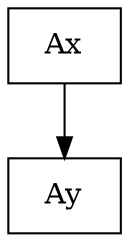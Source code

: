 digraph test {
    splines="FALSE";

    /* Entities */
    Ax [label="Ax", shape="rectangle"]
    Ay [label="Ay", shape="rectangle"]
    
    
    /* Relationships */
    Ax -> Ay

}